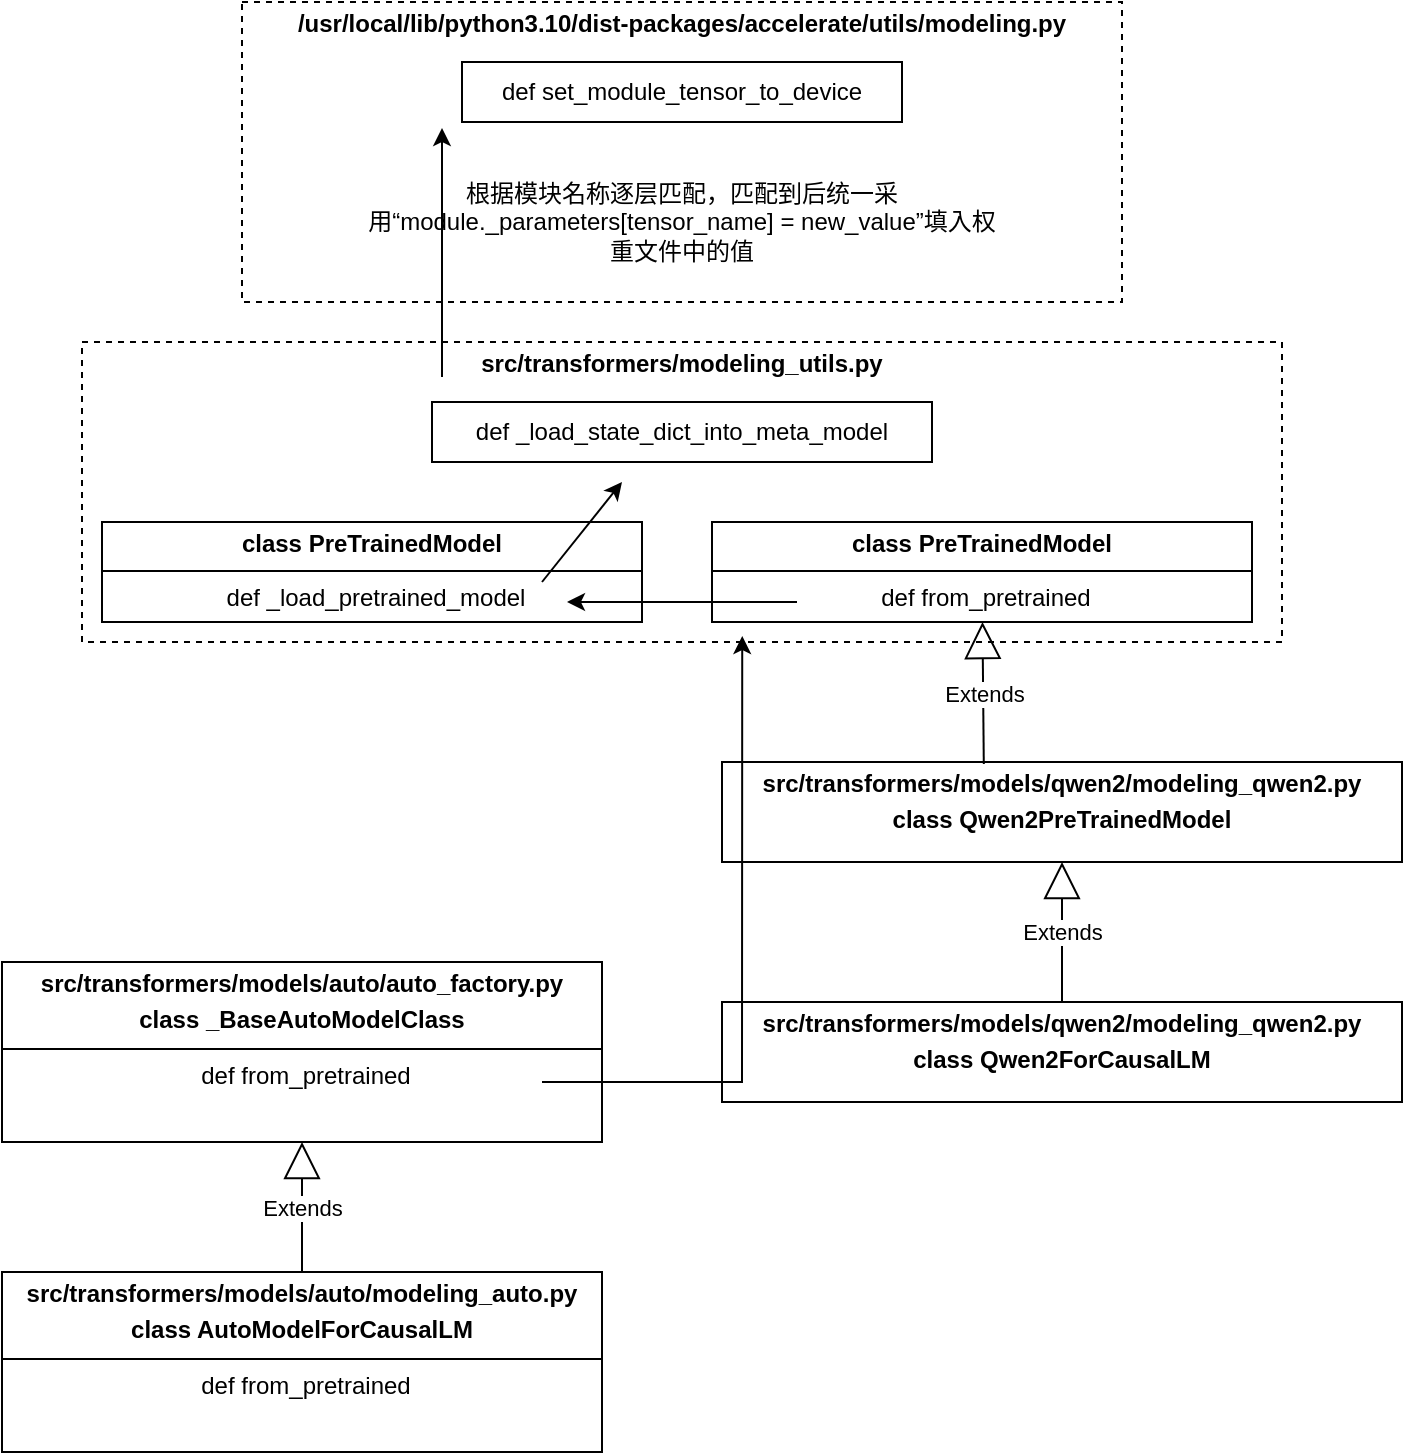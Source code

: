 <mxfile version="24.2.8" type="github">
  <diagram name="Page-1" id="EiB_NoNXoPMIS1jdnHs0">
    <mxGraphModel dx="1224" dy="1871" grid="1" gridSize="10" guides="1" tooltips="1" connect="1" arrows="1" fold="1" page="1" pageScale="1" pageWidth="850" pageHeight="1100" math="0" shadow="0">
      <root>
        <mxCell id="0" />
        <mxCell id="1" parent="0" />
        <mxCell id="BP7bixYS6vl5cq9fbcZf-37" value="&lt;p style=&quot;text-align: center; margin: 4px 0px 0px;&quot;&gt;&lt;span style=&quot;background-color: initial;&quot;&gt;&lt;b&gt;src/transformers/modeling_utils.py&lt;/b&gt;&lt;/span&gt;&lt;/p&gt;" style="verticalAlign=top;align=left;overflow=fill;html=1;whiteSpace=wrap;dashed=1;backgroundOutline=0;" vertex="1" parent="1">
          <mxGeometry x="80" y="140" width="600" height="150" as="geometry" />
        </mxCell>
        <mxCell id="BP7bixYS6vl5cq9fbcZf-25" value="&lt;p style=&quot;margin:0px;margin-top:4px;text-align:center;&quot;&gt;&lt;b&gt;src/transformers/models/auto/auto_factory.py&lt;/b&gt;&lt;/p&gt;&lt;p style=&quot;margin:0px;margin-top:4px;text-align:center;&quot;&gt;&lt;b&gt;class _BaseAutoModelClass&lt;/b&gt;&lt;/p&gt;&lt;hr size=&quot;1&quot; style=&quot;border-style:solid;&quot;&gt;&lt;p style=&quot;text-align: center; margin: 0px 0px 0px 4px;&quot;&gt;&lt;span style=&quot;&quot;&gt;def&amp;nbsp;from_pretrained&lt;/span&gt;&lt;br&gt;&lt;/p&gt;" style="verticalAlign=top;align=left;overflow=fill;html=1;whiteSpace=wrap;" vertex="1" parent="1">
          <mxGeometry x="40" y="450" width="300" height="90" as="geometry" />
        </mxCell>
        <mxCell id="BP7bixYS6vl5cq9fbcZf-26" value="&lt;p style=&quot;margin:0px;margin-top:4px;text-align:center;&quot;&gt;&lt;b&gt;src/transformers/models/auto/modeling_auto.py&lt;/b&gt;&lt;/p&gt;&lt;p style=&quot;margin:0px;margin-top:4px;text-align:center;&quot;&gt;&lt;b&gt;class AutoModelForCausalLM&lt;/b&gt;&lt;/p&gt;&lt;hr size=&quot;1&quot; style=&quot;border-style:solid;&quot;&gt;&lt;p style=&quot;text-align: center; margin: 0px 0px 0px 4px;&quot;&gt;&lt;span style=&quot;&quot;&gt;def&amp;nbsp;from_pretrained&lt;/span&gt;&lt;br&gt;&lt;/p&gt;" style="verticalAlign=top;align=left;overflow=fill;html=1;whiteSpace=wrap;" vertex="1" parent="1">
          <mxGeometry x="40" y="605" width="300" height="90" as="geometry" />
        </mxCell>
        <mxCell id="BP7bixYS6vl5cq9fbcZf-27" value="Extends" style="endArrow=block;endSize=16;endFill=0;html=1;rounded=0;exitX=0.5;exitY=0;exitDx=0;exitDy=0;entryX=0.5;entryY=1;entryDx=0;entryDy=0;" edge="1" parent="1" source="BP7bixYS6vl5cq9fbcZf-26" target="BP7bixYS6vl5cq9fbcZf-25">
          <mxGeometry width="160" relative="1" as="geometry">
            <mxPoint x="170" y="665" as="sourcePoint" />
            <mxPoint x="170" y="595" as="targetPoint" />
          </mxGeometry>
        </mxCell>
        <mxCell id="BP7bixYS6vl5cq9fbcZf-30" value="&lt;p style=&quot;margin:0px;margin-top:4px;text-align:center;&quot;&gt;&lt;b&gt;src/transformers/models/qwen2/modeling_qwen2.py&lt;/b&gt;&lt;br&gt;&lt;/p&gt;&lt;p style=&quot;text-align: center; margin: 4px 0px 0px;&quot;&gt;&lt;b&gt;class&amp;nbsp;&lt;/b&gt;&lt;span style=&quot;background-color: initial;&quot;&gt;&lt;b&gt;Qwen2PreTrainedModel&lt;/b&gt;&lt;/span&gt;&lt;/p&gt;" style="verticalAlign=top;align=left;overflow=fill;html=1;whiteSpace=wrap;" vertex="1" parent="1">
          <mxGeometry x="400" y="350" width="340" height="50" as="geometry" />
        </mxCell>
        <mxCell id="BP7bixYS6vl5cq9fbcZf-32" value="Extends" style="endArrow=block;endSize=16;endFill=0;html=1;rounded=0;exitX=0.5;exitY=0;exitDx=0;exitDy=0;entryX=0.5;entryY=1;entryDx=0;entryDy=0;" edge="1" parent="1" source="BP7bixYS6vl5cq9fbcZf-28" target="BP7bixYS6vl5cq9fbcZf-30">
          <mxGeometry width="160" relative="1" as="geometry">
            <mxPoint x="569.5" y="425" as="sourcePoint" />
            <mxPoint x="570" y="380" as="targetPoint" />
          </mxGeometry>
        </mxCell>
        <mxCell id="BP7bixYS6vl5cq9fbcZf-33" value="&lt;p style=&quot;margin:0px;margin-top:4px;text-align:center;&quot;&gt;&lt;b style=&quot;background-color: initial;&quot;&gt;class&amp;nbsp;&lt;/b&gt;&lt;span style=&quot;background-color: initial; text-align: left;&quot;&gt;&lt;b&gt;PreTrainedModel&lt;/b&gt;&lt;/span&gt;&lt;br&gt;&lt;/p&gt;&lt;hr size=&quot;1&quot; style=&quot;border-style:solid;&quot;&gt;&lt;p style=&quot;text-align: center; margin: 0px 0px 0px 4px;&quot;&gt;&lt;span style=&quot;&quot;&gt;def&amp;nbsp;from_pretrained&lt;/span&gt;&lt;br&gt;&lt;/p&gt;" style="verticalAlign=top;align=left;overflow=fill;html=1;whiteSpace=wrap;" vertex="1" parent="1">
          <mxGeometry x="395" y="230" width="270" height="50" as="geometry" />
        </mxCell>
        <mxCell id="BP7bixYS6vl5cq9fbcZf-36" value="&lt;p style=&quot;margin:0px;margin-top:4px;text-align:center;&quot;&gt;&lt;b style=&quot;background-color: initial;&quot;&gt;class&amp;nbsp;&lt;/b&gt;&lt;span style=&quot;background-color: initial; text-align: left;&quot;&gt;&lt;b&gt;PreTrainedModel&lt;/b&gt;&lt;/span&gt;&lt;br&gt;&lt;/p&gt;&lt;hr size=&quot;1&quot; style=&quot;border-style:solid;&quot;&gt;&lt;p style=&quot;text-align: center; margin: 0px 0px 0px 4px;&quot;&gt;&lt;span style=&quot;&quot;&gt;def&amp;nbsp;&lt;/span&gt;&lt;span style=&quot;background-color: initial; text-align: left;&quot;&gt;_load_pretrained_model&lt;/span&gt;&lt;br&gt;&lt;/p&gt;" style="verticalAlign=top;align=left;overflow=fill;html=1;whiteSpace=wrap;" vertex="1" parent="1">
          <mxGeometry x="90" y="230" width="270" height="50" as="geometry" />
        </mxCell>
        <mxCell id="BP7bixYS6vl5cq9fbcZf-39" value="" style="endArrow=classic;html=1;rounded=0;" edge="1" parent="1">
          <mxGeometry width="50" height="50" relative="1" as="geometry">
            <mxPoint x="437.5" y="270" as="sourcePoint" />
            <mxPoint x="322.5" y="270" as="targetPoint" />
          </mxGeometry>
        </mxCell>
        <mxCell id="BP7bixYS6vl5cq9fbcZf-40" value="def&amp;nbsp;&lt;span style=&quot;background-color: initial;&quot;&gt;_load_state_dict_into_meta_model&lt;/span&gt;" style="rounded=0;whiteSpace=wrap;html=1;" vertex="1" parent="1">
          <mxGeometry x="255" y="170" width="250" height="30" as="geometry" />
        </mxCell>
        <mxCell id="BP7bixYS6vl5cq9fbcZf-41" value="" style="endArrow=classic;html=1;rounded=0;" edge="1" parent="1">
          <mxGeometry width="50" height="50" relative="1" as="geometry">
            <mxPoint x="310" y="260" as="sourcePoint" />
            <mxPoint x="350" y="210" as="targetPoint" />
          </mxGeometry>
        </mxCell>
        <mxCell id="BP7bixYS6vl5cq9fbcZf-34" value="Extends" style="endArrow=block;endSize=16;endFill=0;html=1;rounded=0;exitX=0.385;exitY=0.02;exitDx=0;exitDy=0;exitPerimeter=0;" edge="1" parent="1" source="BP7bixYS6vl5cq9fbcZf-30" target="BP7bixYS6vl5cq9fbcZf-33">
          <mxGeometry width="160" relative="1" as="geometry">
            <mxPoint x="569.5" y="280" as="sourcePoint" />
            <mxPoint x="570" y="220" as="targetPoint" />
          </mxGeometry>
        </mxCell>
        <mxCell id="BP7bixYS6vl5cq9fbcZf-28" value="&lt;p style=&quot;margin:0px;margin-top:4px;text-align:center;&quot;&gt;&lt;b&gt;src/transformers/models/qwen2/modeling_qwen2.py&lt;/b&gt;&lt;br&gt;&lt;/p&gt;&lt;p style=&quot;margin:0px;margin-top:4px;text-align:center;&quot;&gt;&lt;b&gt;class &lt;/b&gt;&lt;span style=&quot;background-color: initial; text-align: left;&quot;&gt;&lt;b&gt;Qwen2ForCausalLM&lt;/b&gt;&lt;/span&gt;&lt;/p&gt;" style="verticalAlign=top;align=left;overflow=fill;html=1;whiteSpace=wrap;" vertex="1" parent="1">
          <mxGeometry x="400" y="470" width="340" height="50" as="geometry" />
        </mxCell>
        <mxCell id="BP7bixYS6vl5cq9fbcZf-29" value="" style="endArrow=classic;html=1;rounded=0;jumpStyle=none;entryX=0.056;entryY=1.14;entryDx=0;entryDy=0;entryPerimeter=0;" edge="1" parent="1" target="BP7bixYS6vl5cq9fbcZf-33">
          <mxGeometry width="50" height="50" relative="1" as="geometry">
            <mxPoint x="310" y="510" as="sourcePoint" />
            <mxPoint x="480" y="280" as="targetPoint" />
            <Array as="points">
              <mxPoint x="410" y="510" />
            </Array>
          </mxGeometry>
        </mxCell>
        <mxCell id="BP7bixYS6vl5cq9fbcZf-45" value="&lt;p style=&quot;text-align: center; margin: 4px 0px 0px;&quot;&gt;&lt;b&gt;/usr/local/lib/python3.10/dist-packages/accelerate/utils/modeling.py&lt;/b&gt;&lt;br&gt;&lt;/p&gt;" style="verticalAlign=top;align=left;overflow=fill;html=1;whiteSpace=wrap;dashed=1;backgroundOutline=0;" vertex="1" parent="1">
          <mxGeometry x="160" y="-30" width="440" height="150" as="geometry" />
        </mxCell>
        <mxCell id="BP7bixYS6vl5cq9fbcZf-46" value="def set_module_tensor_to_device" style="rounded=0;whiteSpace=wrap;html=1;" vertex="1" parent="1">
          <mxGeometry x="270" width="220" height="30" as="geometry" />
        </mxCell>
        <mxCell id="BP7bixYS6vl5cq9fbcZf-48" value="" style="endArrow=classic;html=1;rounded=0;" edge="1" parent="1">
          <mxGeometry width="50" height="50" relative="1" as="geometry">
            <mxPoint x="260" y="157.5" as="sourcePoint" />
            <mxPoint x="260" y="33" as="targetPoint" />
          </mxGeometry>
        </mxCell>
        <mxCell id="BP7bixYS6vl5cq9fbcZf-49" value="根据模块名称逐层匹配，匹配到后统一采用“module._parameters[tensor_name] = new_value”填入权重文件中的值" style="text;html=1;align=center;verticalAlign=middle;whiteSpace=wrap;rounded=0;" vertex="1" parent="1">
          <mxGeometry x="220" y="50" width="320" height="60" as="geometry" />
        </mxCell>
      </root>
    </mxGraphModel>
  </diagram>
</mxfile>
